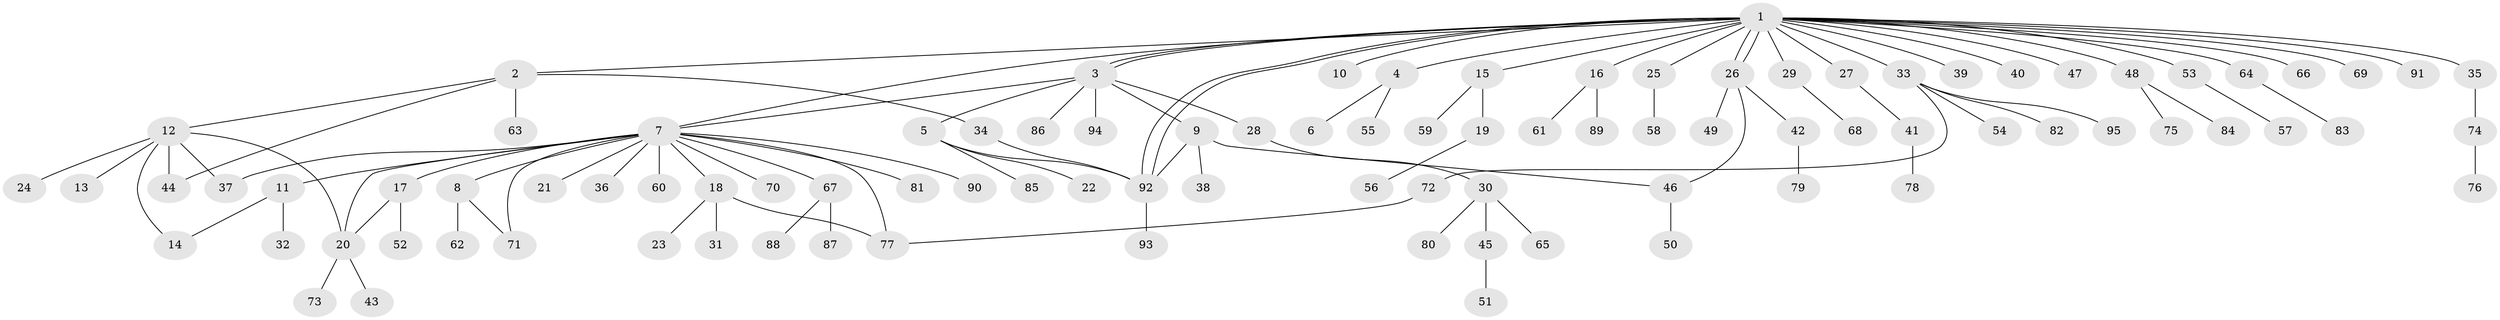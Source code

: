 // coarse degree distribution, {15: 0.020833333333333332, 4: 0.08333333333333333, 5: 0.020833333333333332, 2: 0.2708333333333333, 16: 0.020833333333333332, 3: 0.14583333333333334, 1: 0.4375}
// Generated by graph-tools (version 1.1) at 2025/50/03/04/25 22:50:16]
// undirected, 95 vertices, 110 edges
graph export_dot {
  node [color=gray90,style=filled];
  1;
  2;
  3;
  4;
  5;
  6;
  7;
  8;
  9;
  10;
  11;
  12;
  13;
  14;
  15;
  16;
  17;
  18;
  19;
  20;
  21;
  22;
  23;
  24;
  25;
  26;
  27;
  28;
  29;
  30;
  31;
  32;
  33;
  34;
  35;
  36;
  37;
  38;
  39;
  40;
  41;
  42;
  43;
  44;
  45;
  46;
  47;
  48;
  49;
  50;
  51;
  52;
  53;
  54;
  55;
  56;
  57;
  58;
  59;
  60;
  61;
  62;
  63;
  64;
  65;
  66;
  67;
  68;
  69;
  70;
  71;
  72;
  73;
  74;
  75;
  76;
  77;
  78;
  79;
  80;
  81;
  82;
  83;
  84;
  85;
  86;
  87;
  88;
  89;
  90;
  91;
  92;
  93;
  94;
  95;
  1 -- 2;
  1 -- 3;
  1 -- 3;
  1 -- 4;
  1 -- 7;
  1 -- 10;
  1 -- 15;
  1 -- 16;
  1 -- 25;
  1 -- 26;
  1 -- 26;
  1 -- 27;
  1 -- 29;
  1 -- 33;
  1 -- 35;
  1 -- 39;
  1 -- 40;
  1 -- 47;
  1 -- 48;
  1 -- 53;
  1 -- 64;
  1 -- 66;
  1 -- 69;
  1 -- 91;
  1 -- 92;
  1 -- 92;
  2 -- 12;
  2 -- 34;
  2 -- 44;
  2 -- 63;
  3 -- 5;
  3 -- 7;
  3 -- 9;
  3 -- 28;
  3 -- 86;
  3 -- 94;
  4 -- 6;
  4 -- 55;
  5 -- 22;
  5 -- 85;
  5 -- 92;
  7 -- 8;
  7 -- 11;
  7 -- 17;
  7 -- 18;
  7 -- 20;
  7 -- 21;
  7 -- 36;
  7 -- 37;
  7 -- 60;
  7 -- 67;
  7 -- 70;
  7 -- 71;
  7 -- 77;
  7 -- 81;
  7 -- 90;
  8 -- 62;
  8 -- 71;
  9 -- 38;
  9 -- 46;
  9 -- 92;
  11 -- 14;
  11 -- 32;
  12 -- 13;
  12 -- 14;
  12 -- 20;
  12 -- 24;
  12 -- 37;
  12 -- 44;
  15 -- 19;
  15 -- 59;
  16 -- 61;
  16 -- 89;
  17 -- 20;
  17 -- 52;
  18 -- 23;
  18 -- 31;
  18 -- 77;
  19 -- 56;
  20 -- 43;
  20 -- 73;
  25 -- 58;
  26 -- 42;
  26 -- 46;
  26 -- 49;
  27 -- 41;
  28 -- 30;
  29 -- 68;
  30 -- 45;
  30 -- 65;
  30 -- 80;
  33 -- 54;
  33 -- 72;
  33 -- 82;
  33 -- 95;
  34 -- 92;
  35 -- 74;
  41 -- 78;
  42 -- 79;
  45 -- 51;
  46 -- 50;
  48 -- 75;
  48 -- 84;
  53 -- 57;
  64 -- 83;
  67 -- 87;
  67 -- 88;
  72 -- 77;
  74 -- 76;
  92 -- 93;
}
